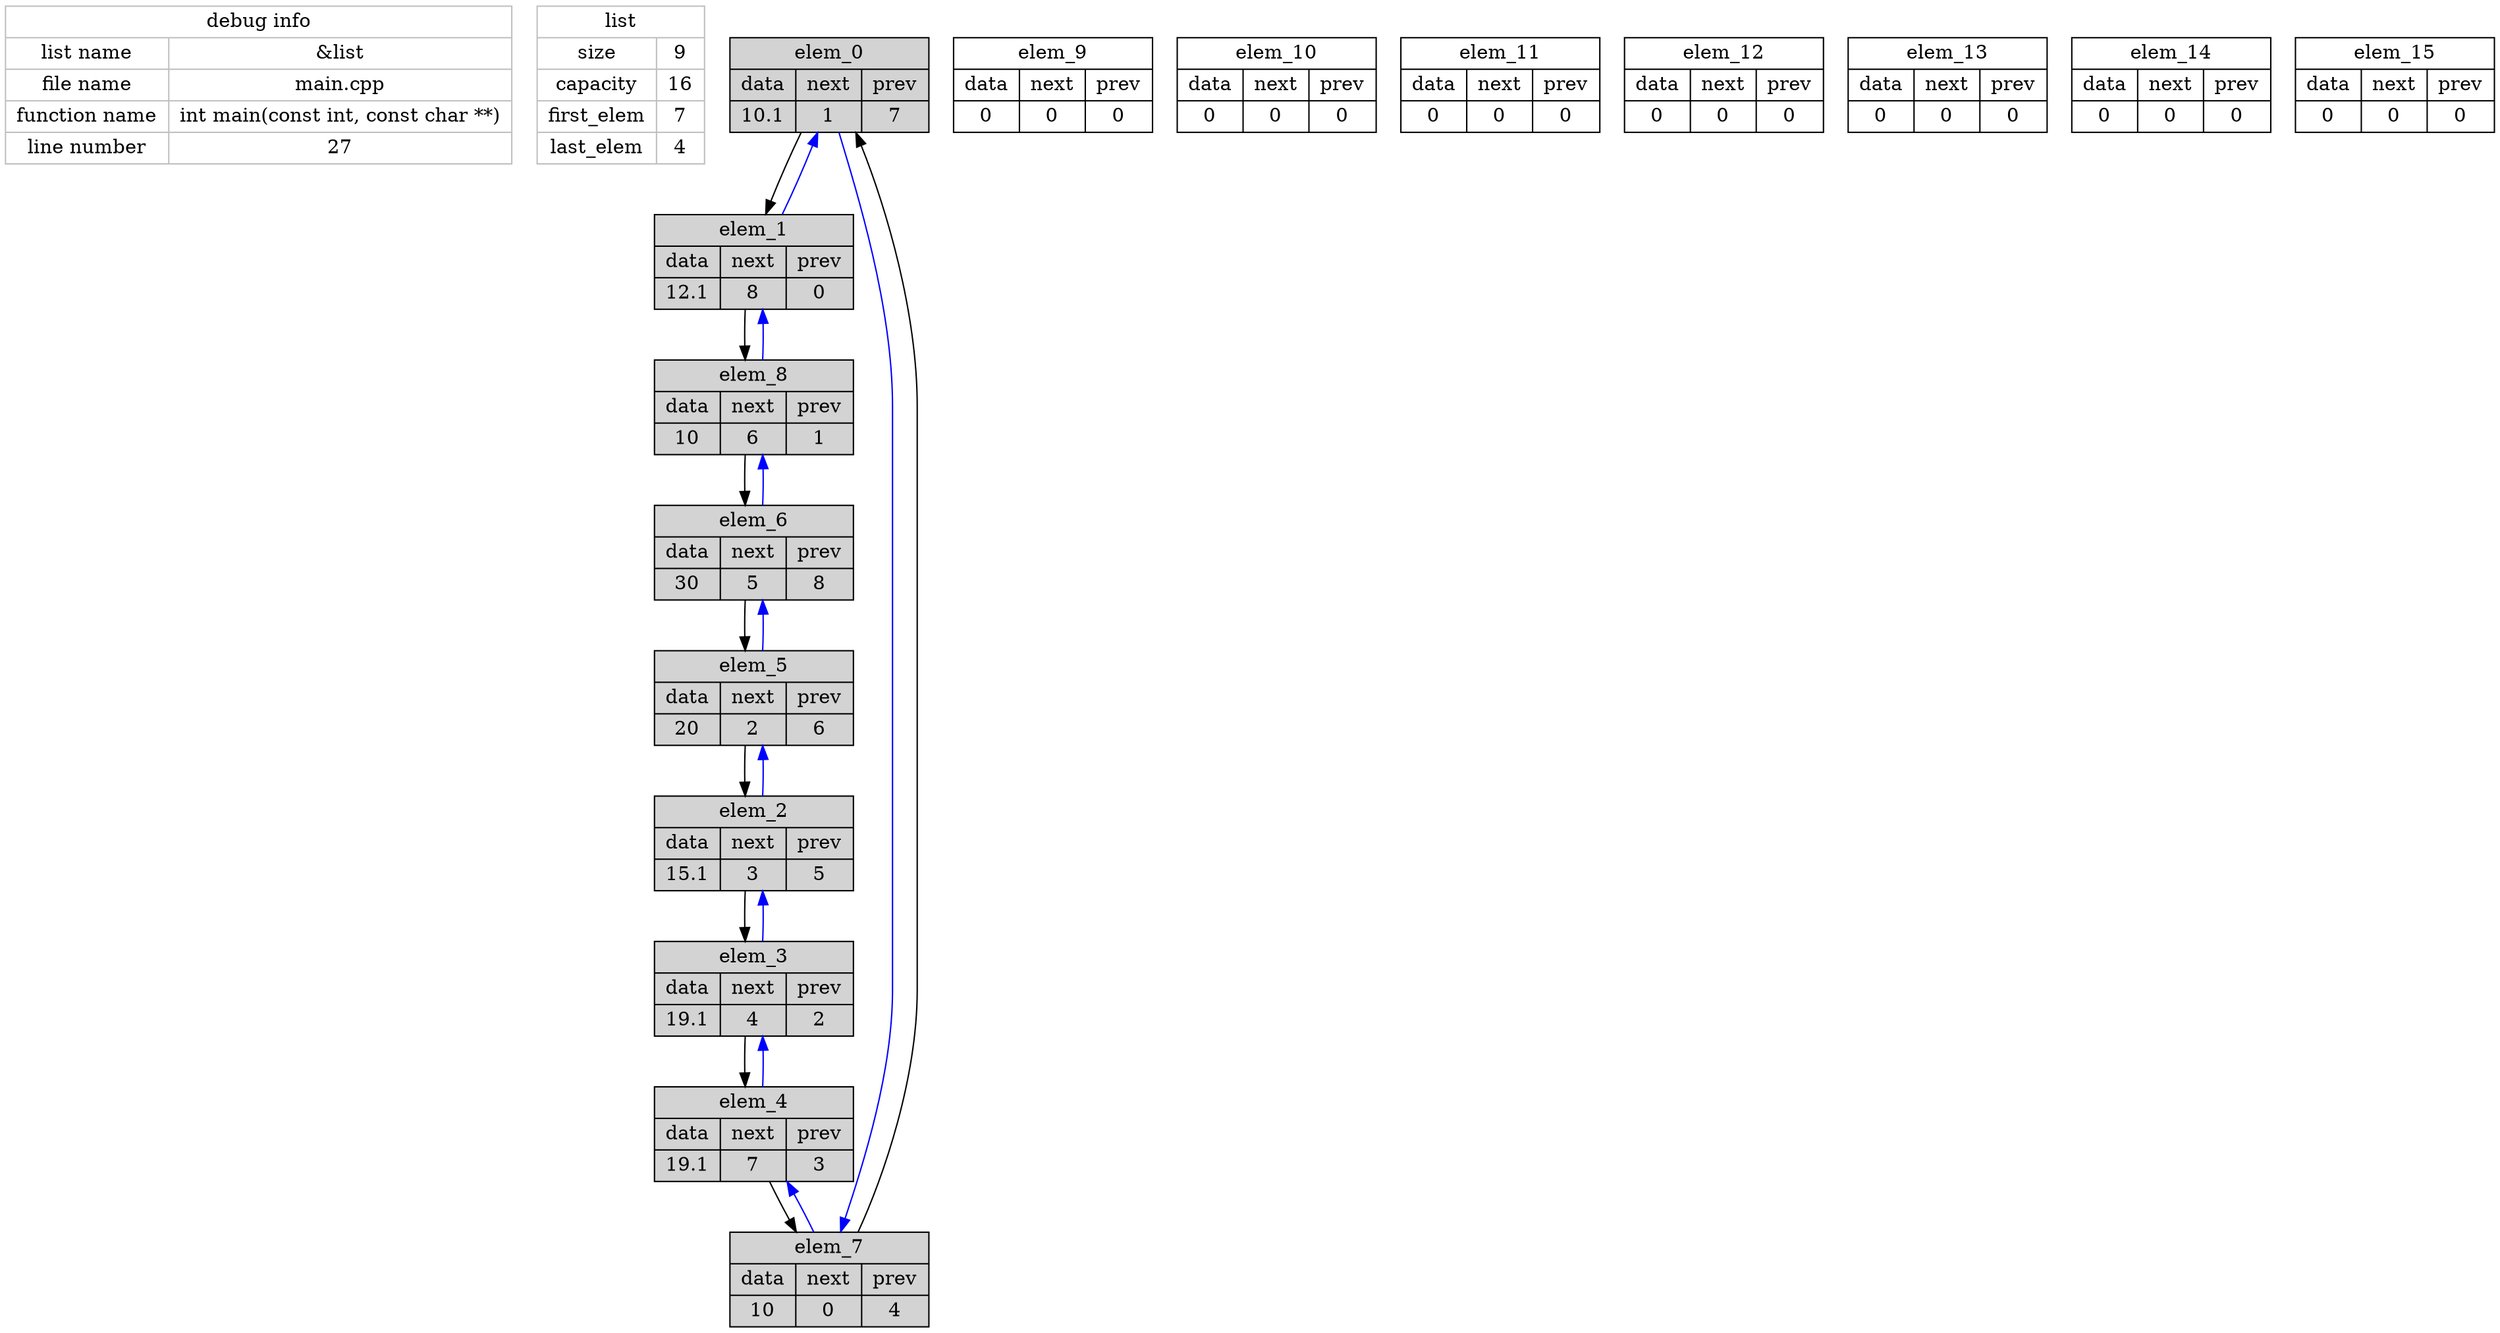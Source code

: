 digraph G {
debug_info [
shape=record,
label="{debug info | { {list name | file name | function name | line number} | {&list | main.cpp | int main(const int, const char **) | 27} }}",
fillcolor=white,
color=grey,
style="filled",
];
list [
shape=record,
label="{list | { {size | capacity | first_elem | last_elem} | {9 | 16 | 7 | 4} }}",
fillcolor=white,
color=grey,
style="filled",
];
elem_0 [
  shape=record,
  label="{elem_0 | {{data | 10.1} | {next | 1} | {prev | 7}}}",
  fillcolor=lightgrey,
  color=black,
  style="filled"
];
elem_1 [
  shape=record,
  label="{elem_1 | {{data | 12.1} | {next | 8} | {prev | 0}}}",
  fillcolor=lightgrey,
  color=black,
  style="filled"
];
elem_2 [
  shape=record,
  label="{elem_2 | {{data | 15.1} | {next | 3} | {prev | 5}}}",
  fillcolor=lightgrey,
  color=black,
  style="filled"
];
elem_3 [
  shape=record,
  label="{elem_3 | {{data | 19.1} | {next | 4} | {prev | 2}}}",
  fillcolor=lightgrey,
  color=black,
  style="filled"
];
elem_4 [
  shape=record,
  label="{elem_4 | {{data | 19.1} | {next | 7} | {prev | 3}}}",
  fillcolor=lightgrey,
  color=black,
  style="filled"
];
elem_5 [
  shape=record,
  label="{elem_5 | {{data | 20} | {next | 2} | {prev | 6}}}",
  fillcolor=lightgrey,
  color=black,
  style="filled"
];
elem_6 [
  shape=record,
  label="{elem_6 | {{data | 30} | {next | 5} | {prev | 8}}}",
  fillcolor=lightgrey,
  color=black,
  style="filled"
];
elem_7 [
  shape=record,
  label="{elem_7 | {{data | 10} | {next | 0} | {prev | 4}}}",
  fillcolor=lightgrey,
  color=black,
  style="filled"
];
elem_8 [
  shape=record,
  label="{elem_8 | {{data | 10} | {next | 6} | {prev | 1}}}",
  fillcolor=lightgrey,
  color=black,
  style="filled"
];
elem_9 [
  shape=record,
  label="{elem_9 | {{data | 0} | {next | 0} | {prev | 0}}}",
  fillcolor=white,
  color=black,
  style="filled"
];
elem_10 [
  shape=record,
  label="{elem_10 | {{data | 0} | {next | 0} | {prev | 0}}}",
  fillcolor=white,
  color=black,
  style="filled"
];
elem_11 [
  shape=record,
  label="{elem_11 | {{data | 0} | {next | 0} | {prev | 0}}}",
  fillcolor=white,
  color=black,
  style="filled"
];
elem_12 [
  shape=record,
  label="{elem_12 | {{data | 0} | {next | 0} | {prev | 0}}}",
  fillcolor=white,
  color=black,
  style="filled"
];
elem_13 [
  shape=record,
  label="{elem_13 | {{data | 0} | {next | 0} | {prev | 0}}}",
  fillcolor=white,
  color=black,
  style="filled"
];
elem_14 [
  shape=record,
  label="{elem_14 | {{data | 0} | {next | 0} | {prev | 0}}}",
  fillcolor=white,
  color=black,
  style="filled"
];
elem_15 [
  shape=record,
  label="{elem_15 | {{data | 0} | {next | 0} | {prev | 0}}}",
  fillcolor=white,
  color=black,
  style="filled"
];

elem_0 -> elem_1 [color=black, line=stigh];
elem_0 -> elem_7 [color=blue];
elem_1 -> elem_8 [color=black, line=stigh];
elem_1 -> elem_0 [color=blue];
elem_2 -> elem_3 [color=black, line=stigh];
elem_2 -> elem_5 [color=blue];
elem_3 -> elem_4 [color=black, line=stigh];
elem_3 -> elem_2 [color=blue];
elem_4 -> elem_7 [color=black, line=stigh];
elem_4 -> elem_3 [color=blue];
elem_5 -> elem_2 [color=black, line=stigh];
elem_5 -> elem_6 [color=blue];
elem_6 -> elem_5 [color=black, line=stigh];
elem_6 -> elem_8 [color=blue];
elem_7 -> elem_0 [color=black, line=stigh];
elem_7 -> elem_4 [color=blue];
elem_8 -> elem_6 [color=black, line=stigh];
elem_8 -> elem_1 [color=blue];
}
